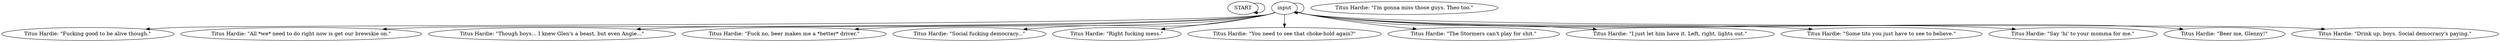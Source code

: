 # WHIRLING F1 / TITUS HARDIE barks
# Titus barks:
# ==================================================
digraph G {
	  0 [label="START"];
	  1 [label="input"];
	  2 [label="Titus Hardie: \"Fucking good to be alive though.\""];
	  3 [label="Titus Hardie: \"All *we* need to do right now is get our brewskie on.\""];
	  4 [label="Titus Hardie: \"Though boys... I knew Glen's a beast, but even Angie...\""];
	  5 [label="Titus Hardie: \"Fuck no, beer makes me a *better* driver.\""];
	  6 [label="Titus Hardie: \"I'm gonna miss those guys. Theo too.\""];
	  7 [label="Titus Hardie: \"Social fucking democracy...\""];
	  8 [label="Titus Hardie: \"Right fucking mess.\""];
	  9 [label="Titus Hardie: \"You need to see that choke-hold again?\""];
	  10 [label="Titus Hardie: \"The Stormers can't play for shit.\""];
	  11 [label="Titus Hardie: \"I just let him have it. Left, right, lights out.\""];
	  12 [label="Titus Hardie: \"Some tits you just have to see to believe.\""];
	  13 [label="Titus Hardie: \"Say 'hi' to your momma for me.\""];
	  14 [label="Titus Hardie: \"Beer me, Glenny!\""];
	  15 [label="Titus Hardie: \"Drink up, boys. Social democracy's paying.\""];
	  0 -> 0
	  1 -> 1
	  1 -> 2
	  1 -> 3
	  1 -> 4
	  1 -> 5
	  1 -> 7
	  1 -> 8
	  1 -> 9
	  1 -> 10
	  1 -> 11
	  1 -> 12
	  1 -> 13
	  1 -> 14
	  1 -> 15
}

